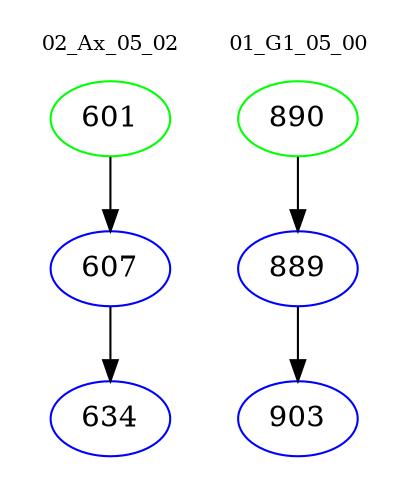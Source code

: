 digraph{
subgraph cluster_0 {
color = white
label = "02_Ax_05_02";
fontsize=10;
T0_601 [label="601", color="green"]
T0_601 -> T0_607 [color="black"]
T0_607 [label="607", color="blue"]
T0_607 -> T0_634 [color="black"]
T0_634 [label="634", color="blue"]
}
subgraph cluster_1 {
color = white
label = "01_G1_05_00";
fontsize=10;
T1_890 [label="890", color="green"]
T1_890 -> T1_889 [color="black"]
T1_889 [label="889", color="blue"]
T1_889 -> T1_903 [color="black"]
T1_903 [label="903", color="blue"]
}
}
